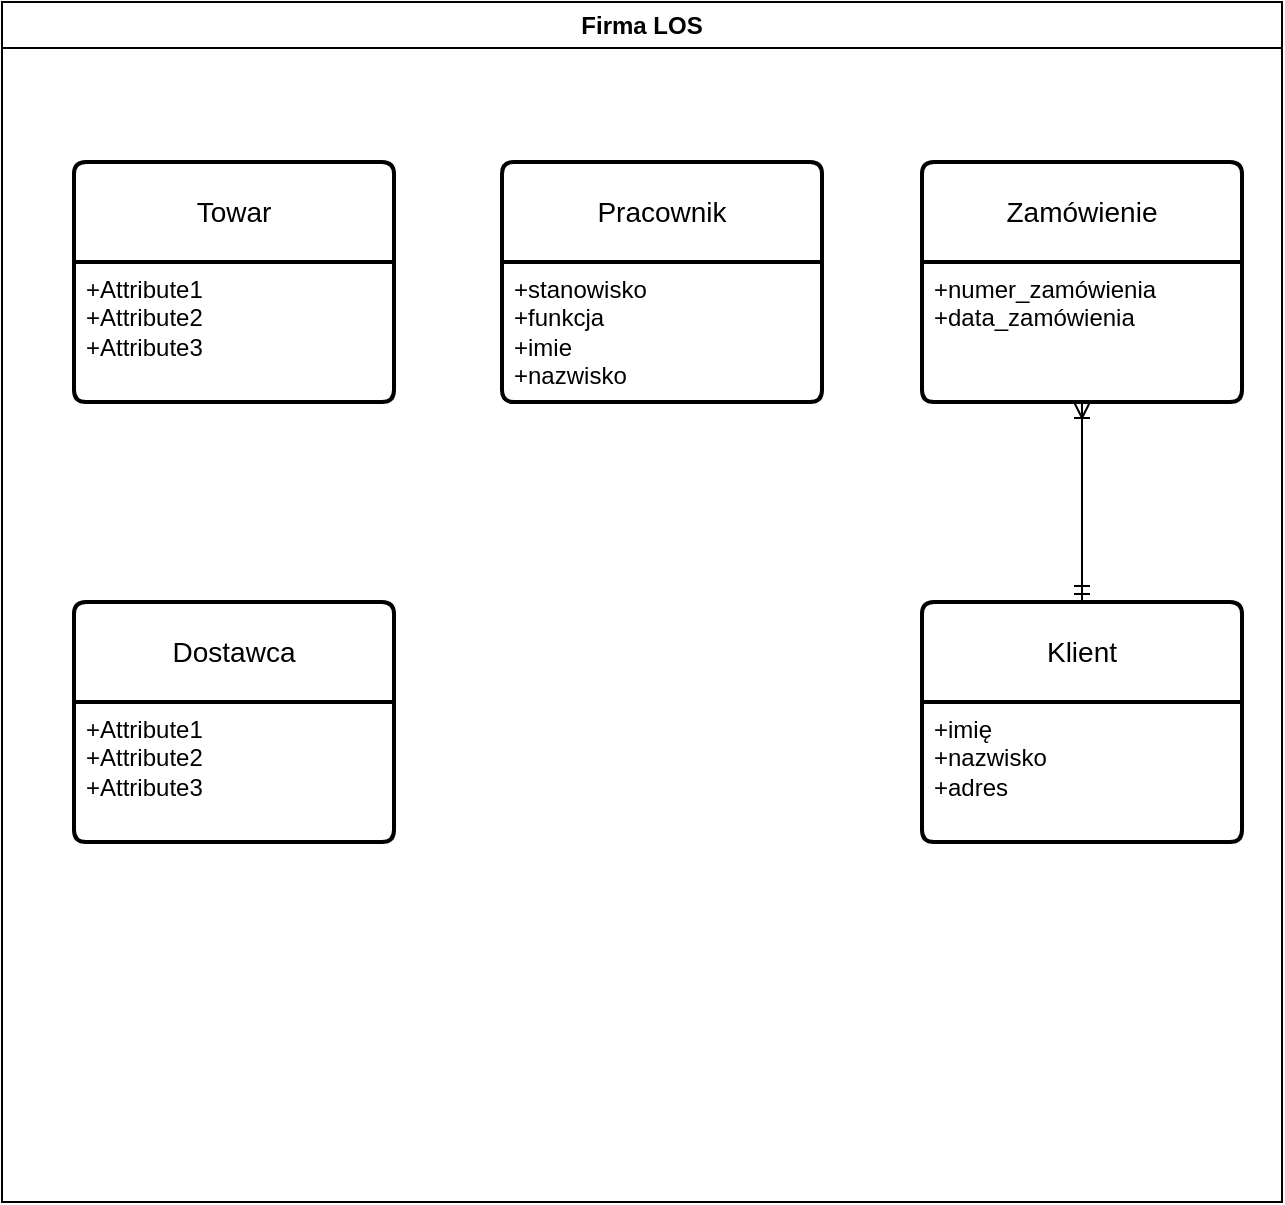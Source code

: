 <mxfile version="24.8.0">
  <diagram name="Strona-1" id="d_7YKjB2n6ffb9aCzBWr">
    <mxGraphModel dx="547" dy="651" grid="1" gridSize="10" guides="1" tooltips="1" connect="1" arrows="1" fold="1" page="1" pageScale="1" pageWidth="827" pageHeight="1169" math="0" shadow="0">
      <root>
        <mxCell id="0" />
        <mxCell id="1" parent="0" />
        <mxCell id="yivwJKhGF_lYdVaXFTyE-1" value="Firma LOS" style="swimlane;whiteSpace=wrap;html=1;" vertex="1" parent="1">
          <mxGeometry x="70" y="100" width="640" height="600" as="geometry" />
        </mxCell>
        <mxCell id="yivwJKhGF_lYdVaXFTyE-6" value="Towar" style="swimlane;childLayout=stackLayout;horizontal=1;startSize=50;horizontalStack=0;rounded=1;fontSize=14;fontStyle=0;strokeWidth=2;resizeParent=0;resizeLast=1;shadow=0;dashed=0;align=center;arcSize=4;whiteSpace=wrap;html=1;" vertex="1" parent="yivwJKhGF_lYdVaXFTyE-1">
          <mxGeometry x="36" y="80" width="160" height="120" as="geometry" />
        </mxCell>
        <mxCell id="yivwJKhGF_lYdVaXFTyE-7" value="+Attribute1&#xa;+Attribute2&#xa;+Attribute3" style="align=left;strokeColor=none;fillColor=none;spacingLeft=4;fontSize=12;verticalAlign=top;resizable=0;rotatable=0;part=1;html=1;" vertex="1" parent="yivwJKhGF_lYdVaXFTyE-6">
          <mxGeometry y="50" width="160" height="70" as="geometry" />
        </mxCell>
        <mxCell id="yivwJKhGF_lYdVaXFTyE-8" value="Klient" style="swimlane;childLayout=stackLayout;horizontal=1;startSize=50;horizontalStack=0;rounded=1;fontSize=14;fontStyle=0;strokeWidth=2;resizeParent=0;resizeLast=1;shadow=0;dashed=0;align=center;arcSize=4;whiteSpace=wrap;html=1;" vertex="1" parent="yivwJKhGF_lYdVaXFTyE-1">
          <mxGeometry x="460" y="300" width="160" height="120" as="geometry" />
        </mxCell>
        <mxCell id="yivwJKhGF_lYdVaXFTyE-9" value="+imię&lt;div&gt;+nazwisko&lt;/div&gt;&lt;div&gt;+adres&lt;/div&gt;" style="align=left;strokeColor=none;fillColor=none;spacingLeft=4;fontSize=12;verticalAlign=top;resizable=0;rotatable=0;part=1;html=1;" vertex="1" parent="yivwJKhGF_lYdVaXFTyE-8">
          <mxGeometry y="50" width="160" height="70" as="geometry" />
        </mxCell>
        <mxCell id="yivwJKhGF_lYdVaXFTyE-10" value="Zamówienie" style="swimlane;childLayout=stackLayout;horizontal=1;startSize=50;horizontalStack=0;rounded=1;fontSize=14;fontStyle=0;strokeWidth=2;resizeParent=0;resizeLast=1;shadow=0;dashed=0;align=center;arcSize=4;whiteSpace=wrap;html=1;" vertex="1" parent="yivwJKhGF_lYdVaXFTyE-1">
          <mxGeometry x="460" y="80" width="160" height="120" as="geometry" />
        </mxCell>
        <mxCell id="yivwJKhGF_lYdVaXFTyE-11" value="+numer_zamówienia&lt;div&gt;+data_zamówienia&lt;/div&gt;" style="align=left;strokeColor=none;fillColor=none;spacingLeft=4;fontSize=12;verticalAlign=top;resizable=0;rotatable=0;part=1;html=1;" vertex="1" parent="yivwJKhGF_lYdVaXFTyE-10">
          <mxGeometry y="50" width="160" height="70" as="geometry" />
        </mxCell>
        <mxCell id="yivwJKhGF_lYdVaXFTyE-12" value="Pracownik" style="swimlane;childLayout=stackLayout;horizontal=1;startSize=50;horizontalStack=0;rounded=1;fontSize=14;fontStyle=0;strokeWidth=2;resizeParent=0;resizeLast=1;shadow=0;dashed=0;align=center;arcSize=4;whiteSpace=wrap;html=1;" vertex="1" parent="yivwJKhGF_lYdVaXFTyE-1">
          <mxGeometry x="250" y="80" width="160" height="120" as="geometry" />
        </mxCell>
        <mxCell id="yivwJKhGF_lYdVaXFTyE-13" value="+stanowisko&lt;div&gt;+funkcja&lt;/div&gt;&lt;div&gt;+imie&lt;/div&gt;&lt;div&gt;+nazwisko&lt;/div&gt;" style="align=left;strokeColor=none;fillColor=none;spacingLeft=4;fontSize=12;verticalAlign=top;resizable=0;rotatable=0;part=1;html=1;" vertex="1" parent="yivwJKhGF_lYdVaXFTyE-12">
          <mxGeometry y="50" width="160" height="70" as="geometry" />
        </mxCell>
        <mxCell id="yivwJKhGF_lYdVaXFTyE-17" value="Dostawca" style="swimlane;childLayout=stackLayout;horizontal=1;startSize=50;horizontalStack=0;rounded=1;fontSize=14;fontStyle=0;strokeWidth=2;resizeParent=0;resizeLast=1;shadow=0;dashed=0;align=center;arcSize=4;whiteSpace=wrap;html=1;" vertex="1" parent="yivwJKhGF_lYdVaXFTyE-1">
          <mxGeometry x="36" y="300" width="160" height="120" as="geometry" />
        </mxCell>
        <mxCell id="yivwJKhGF_lYdVaXFTyE-18" value="+Attribute1&#xa;+Attribute2&#xa;+Attribute3" style="align=left;strokeColor=none;fillColor=none;spacingLeft=4;fontSize=12;verticalAlign=top;resizable=0;rotatable=0;part=1;html=1;" vertex="1" parent="yivwJKhGF_lYdVaXFTyE-17">
          <mxGeometry y="50" width="160" height="70" as="geometry" />
        </mxCell>
        <mxCell id="yivwJKhGF_lYdVaXFTyE-19" value="" style="fontSize=12;html=1;endArrow=ERoneToMany;startArrow=ERmandOne;rounded=0;exitX=0.5;exitY=0;exitDx=0;exitDy=0;entryX=0.5;entryY=1;entryDx=0;entryDy=0;" edge="1" parent="yivwJKhGF_lYdVaXFTyE-1" source="yivwJKhGF_lYdVaXFTyE-8" target="yivwJKhGF_lYdVaXFTyE-11">
          <mxGeometry width="100" height="100" relative="1" as="geometry">
            <mxPoint x="280" y="350" as="sourcePoint" />
            <mxPoint x="490" y="230" as="targetPoint" />
          </mxGeometry>
        </mxCell>
      </root>
    </mxGraphModel>
  </diagram>
</mxfile>
